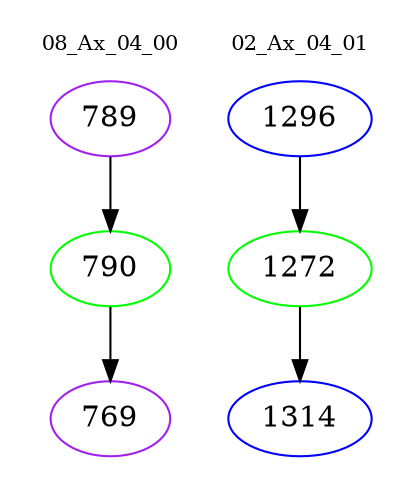 digraph{
subgraph cluster_0 {
color = white
label = "08_Ax_04_00";
fontsize=10;
T0_789 [label="789", color="purple"]
T0_789 -> T0_790 [color="black"]
T0_790 [label="790", color="green"]
T0_790 -> T0_769 [color="black"]
T0_769 [label="769", color="purple"]
}
subgraph cluster_1 {
color = white
label = "02_Ax_04_01";
fontsize=10;
T1_1296 [label="1296", color="blue"]
T1_1296 -> T1_1272 [color="black"]
T1_1272 [label="1272", color="green"]
T1_1272 -> T1_1314 [color="black"]
T1_1314 [label="1314", color="blue"]
}
}

